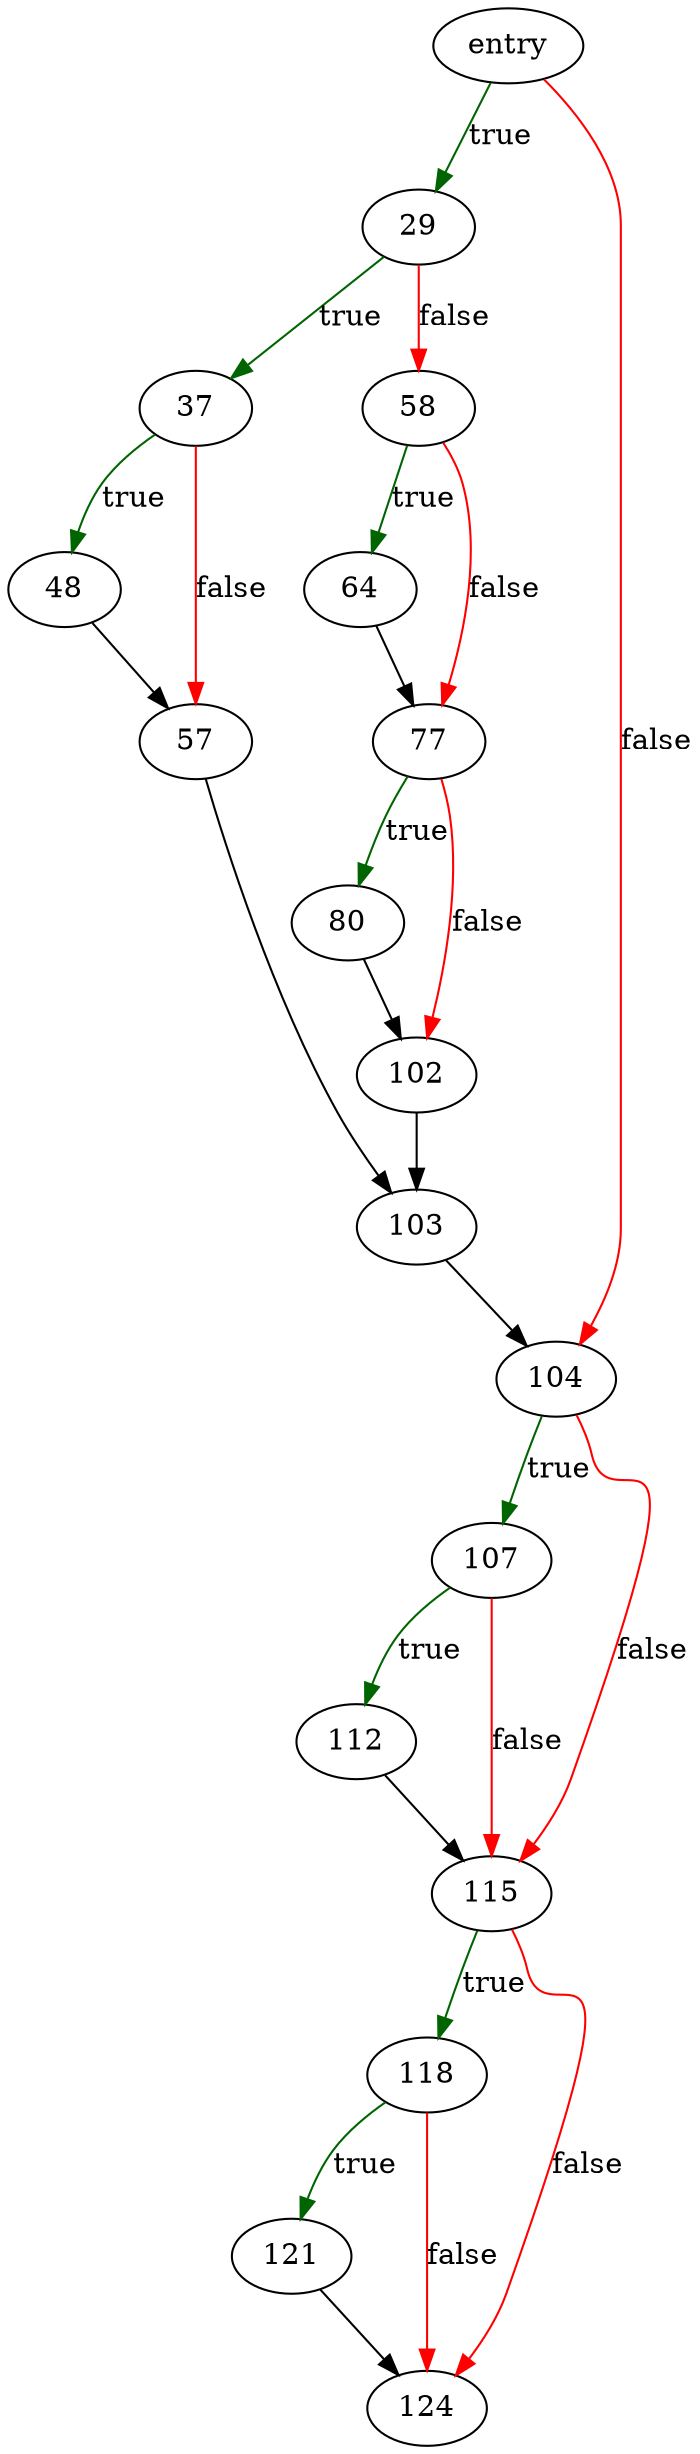 digraph "vdbePmaReaderIncrMergeInit" {
	// Node definitions.
	2 [label=entry];
	29;
	37;
	48;
	57;
	58;
	64;
	77;
	80;
	102;
	103;
	104;
	107;
	112;
	115;
	118;
	121;
	124;

	// Edge definitions.
	2 -> 29 [
		color=darkgreen
		label=true
	];
	2 -> 104 [
		color=red
		label=false
	];
	29 -> 37 [
		color=darkgreen
		label=true
	];
	29 -> 58 [
		color=red
		label=false
	];
	37 -> 48 [
		color=darkgreen
		label=true
	];
	37 -> 57 [
		color=red
		label=false
	];
	48 -> 57;
	57 -> 103;
	58 -> 64 [
		color=darkgreen
		label=true
	];
	58 -> 77 [
		color=red
		label=false
	];
	64 -> 77;
	77 -> 80 [
		color=darkgreen
		label=true
	];
	77 -> 102 [
		color=red
		label=false
	];
	80 -> 102;
	102 -> 103;
	103 -> 104;
	104 -> 107 [
		color=darkgreen
		label=true
	];
	104 -> 115 [
		color=red
		label=false
	];
	107 -> 112 [
		color=darkgreen
		label=true
	];
	107 -> 115 [
		color=red
		label=false
	];
	112 -> 115;
	115 -> 118 [
		color=darkgreen
		label=true
	];
	115 -> 124 [
		color=red
		label=false
	];
	118 -> 121 [
		color=darkgreen
		label=true
	];
	118 -> 124 [
		color=red
		label=false
	];
	121 -> 124;
}